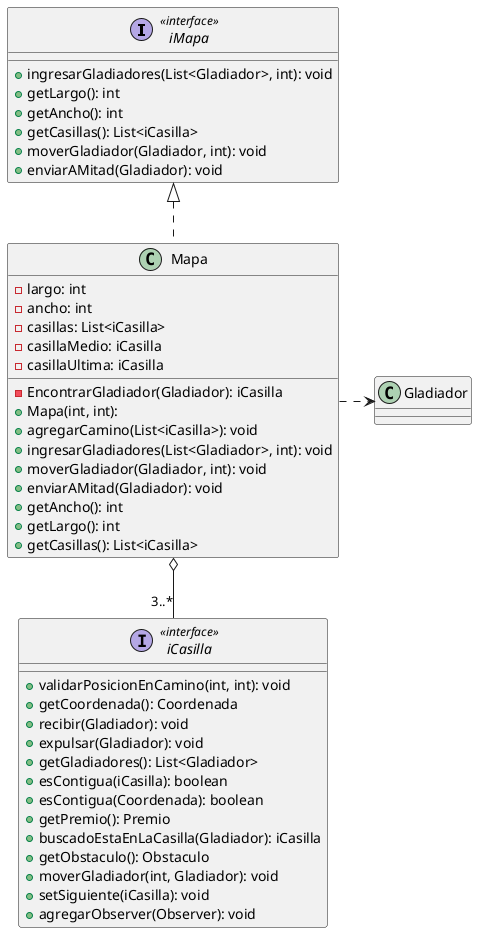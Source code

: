 @startuml
skinparam linetype ortho

interface iMapa << interface >> {
  + ingresarGladiadores(List<Gladiador>, int): void
  + getLargo(): int
  + getAncho(): int
  + getCasillas(): List<iCasilla>
  + moverGladiador(Gladiador, int): void
  + enviarAMitad(Gladiador): void
}

class Mapa {
  - largo: int
  - ancho: int
  - casillas: List<iCasilla>
  - casillaMedio: iCasilla
  - casillaUltima: iCasilla
  - EncontrarGladiador(Gladiador): iCasilla
  + Mapa(int, int):
  + agregarCamino(List<iCasilla>): void
  + ingresarGladiadores(List<Gladiador>, int): void
  + moverGladiador(Gladiador, int): void
  + enviarAMitad(Gladiador): void
  + getAncho(): int
  + getLargo(): int
  + getCasillas(): List<iCasilla>
}

interface iCasilla << interface >> {
  + validarPosicionEnCamino(int, int): void
  + getCoordenada(): Coordenada
  + recibir(Gladiador): void
  + expulsar(Gladiador): void
  + getGladiadores(): List<Gladiador>
  + esContigua(iCasilla): boolean
  + esContigua(Coordenada): boolean
  + getPremio(): Premio
  + buscadoEstaEnLaCasilla(Gladiador): iCasilla
  + getObstaculo(): Obstaculo
  + moverGladiador(int, Gladiador): void
  + setSiguiente(iCasilla): void
  + agregarObserver(Observer): void
}

iMapa <|.- Mapa
Mapa .> Gladiador
Mapa o-- "3..*"iCasilla


@enduml